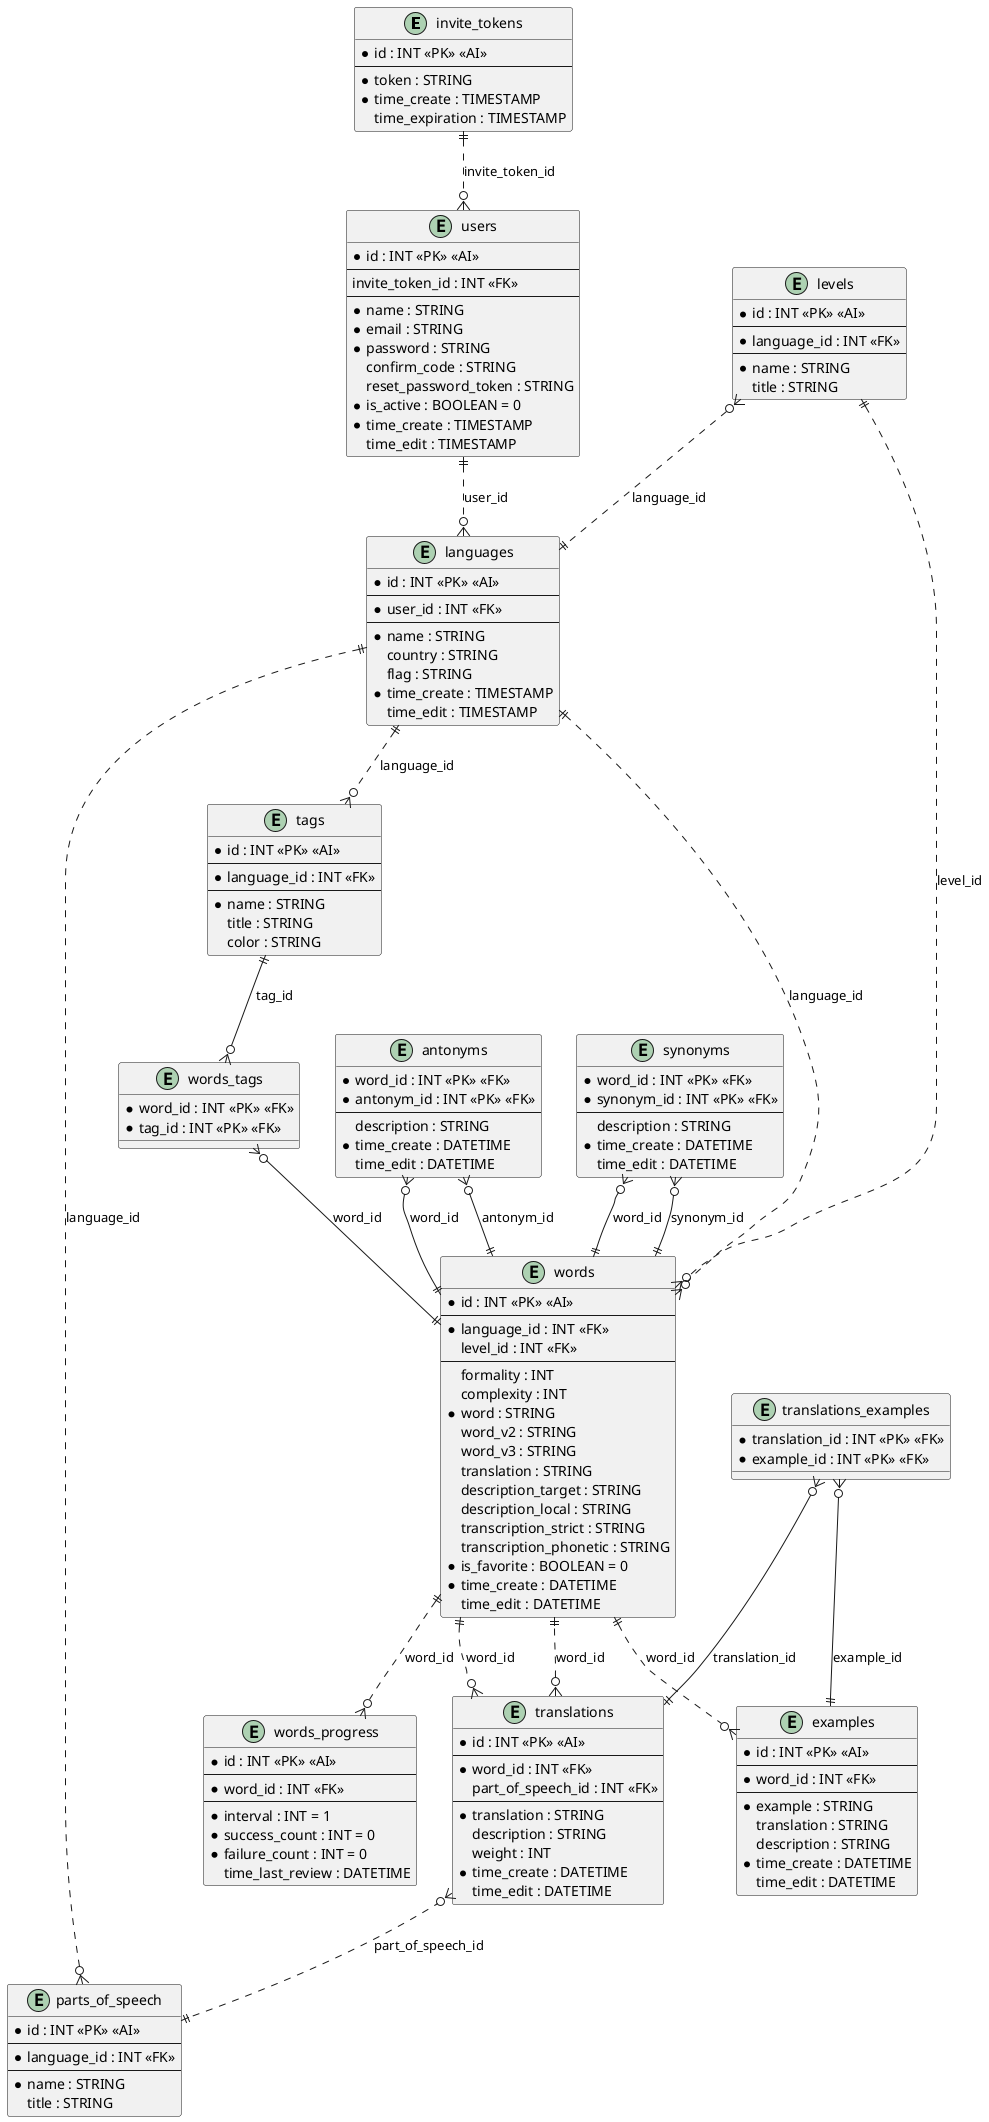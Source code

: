 @startuml dictionary

' this flag is used to make wires straight-angled:
' skinparam linetype ortho

entity invite_tokens {
  * id : INT <<PK>> <<AI>>
  ---
  * token : STRING
  * time_create : TIMESTAMP
  time_expiration : TIMESTAMP
}

entity users {
  * id : INT <<PK>> <<AI>>
  ---
  invite_token_id : INT <<FK>>
  ---
  * name : STRING
  * email : STRING
  * password : STRING
  confirm_code : STRING
  reset_password_token : STRING
  * is_active : BOOLEAN = 0
  * time_create : TIMESTAMP
  time_edit : TIMESTAMP
}

entity languages {
  * id : INT <<PK>> <<AI>>
  ---
  * user_id : INT <<FK>>
  ---
  * name : STRING
  country : STRING
  flag : STRING
  * time_create : TIMESTAMP
  time_edit : TIMESTAMP
}

entity tags {
  * id : INT <<PK>> <<AI>>
  ---
  * language_id : INT <<FK>>
  ---
  * name : STRING
  title : STRING
  color : STRING
}

entity words_tags {
  * word_id : INT <<PK>> <<FK>>
  * tag_id : INT <<PK>> <<FK>>
}

entity words_progress {
  * id : INT <<PK>> <<AI>>
  ---
  * word_id : INT <<FK>>
  ---
  * interval : INT = 1
  * success_count : INT = 0
  * failure_count : INT = 0
  time_last_review : DATETIME
}

entity antonyms {
  * word_id : INT <<PK>> <<FK>>
  * antonym_id : INT <<PK>> <<FK>>
  ---
  description : STRING
  * time_create : DATETIME
  time_edit : DATETIME
}

entity synonyms {
  * word_id : INT <<PK>> <<FK>>
  * synonym_id : INT <<PK>> <<FK>>
  ---
  description : STRING
  * time_create : DATETIME
  time_edit : DATETIME
}

entity words {
  * id : INT <<PK>> <<AI>>
  ---
  * language_id : INT <<FK>>
  level_id : INT <<FK>>
  ---
  formality : INT
  complexity : INT
  * word : STRING
  word_v2 : STRING
  word_v3 : STRING
  translation : STRING
  description_target : STRING
  description_local : STRING
  transcription_strict : STRING
  transcription_phonetic : STRING
  * is_favorite : BOOLEAN = 0
  * time_create : DATETIME
  time_edit : DATETIME
}

entity levels {
  * id : INT <<PK>> <<AI>>
  ---
  * language_id : INT <<FK>>
  ---
  * name : STRING
  title : STRING
}

entity parts_of_speech {
  * id : INT <<PK>> <<AI>>
  ---
  * language_id : INT <<FK>>
  ---
  * name : STRING
  title : STRING
}

entity examples {
  * id : INT <<PK>> <<AI>>
  ---
  * word_id : INT <<FK>>
  ---
  * example : STRING
  translation : STRING
  description : STRING
  * time_create : DATETIME
  time_edit : DATETIME
}

entity translations {
  * id : INT <<PK>> <<AI>>
  ---
  * word_id : INT <<FK>>
  part_of_speech_id : INT <<FK>>
  ---
  * translation : STRING
  description : STRING
  weight : INT
  * time_create : DATETIME
  time_edit : DATETIME
}

entity translations_examples {
  * translation_id : INT <<PK>> <<FK>>
  * example_id : INT <<PK>> <<FK>>
}

invite_tokens ||..o{ users : "invite_token_id"
users ||..o{ languages : "user_id"
languages ||..o{ tags : "language_id"
languages ||..o{ words : "language_id"
tags ||--o{ words_tags : "tag_id"
words_tags }o--|| words : "word_id"
antonyms }o--|| words : "word_id"
antonyms }o--|| words : "antonym_id"
synonyms }o--|| words : "word_id"
synonyms }o--|| words : "synonym_id"
words ||..o{ words_progress : "word_id"
words ||..o{ examples : "word_id"
words ||..o{ translations : "word_id"
translations_examples }o--|| translations : "translation_id"
translations_examples }o--|| examples : "example_id"
translations }o..|| words : "word_id"
translations }o..|| parts_of_speech : "part_of_speech_id"
parts_of_speech }o..|| languages : "language_id"
levels }o..|| languages : "language_id"
levels ||..o{ words : "level_id"

@enduml
